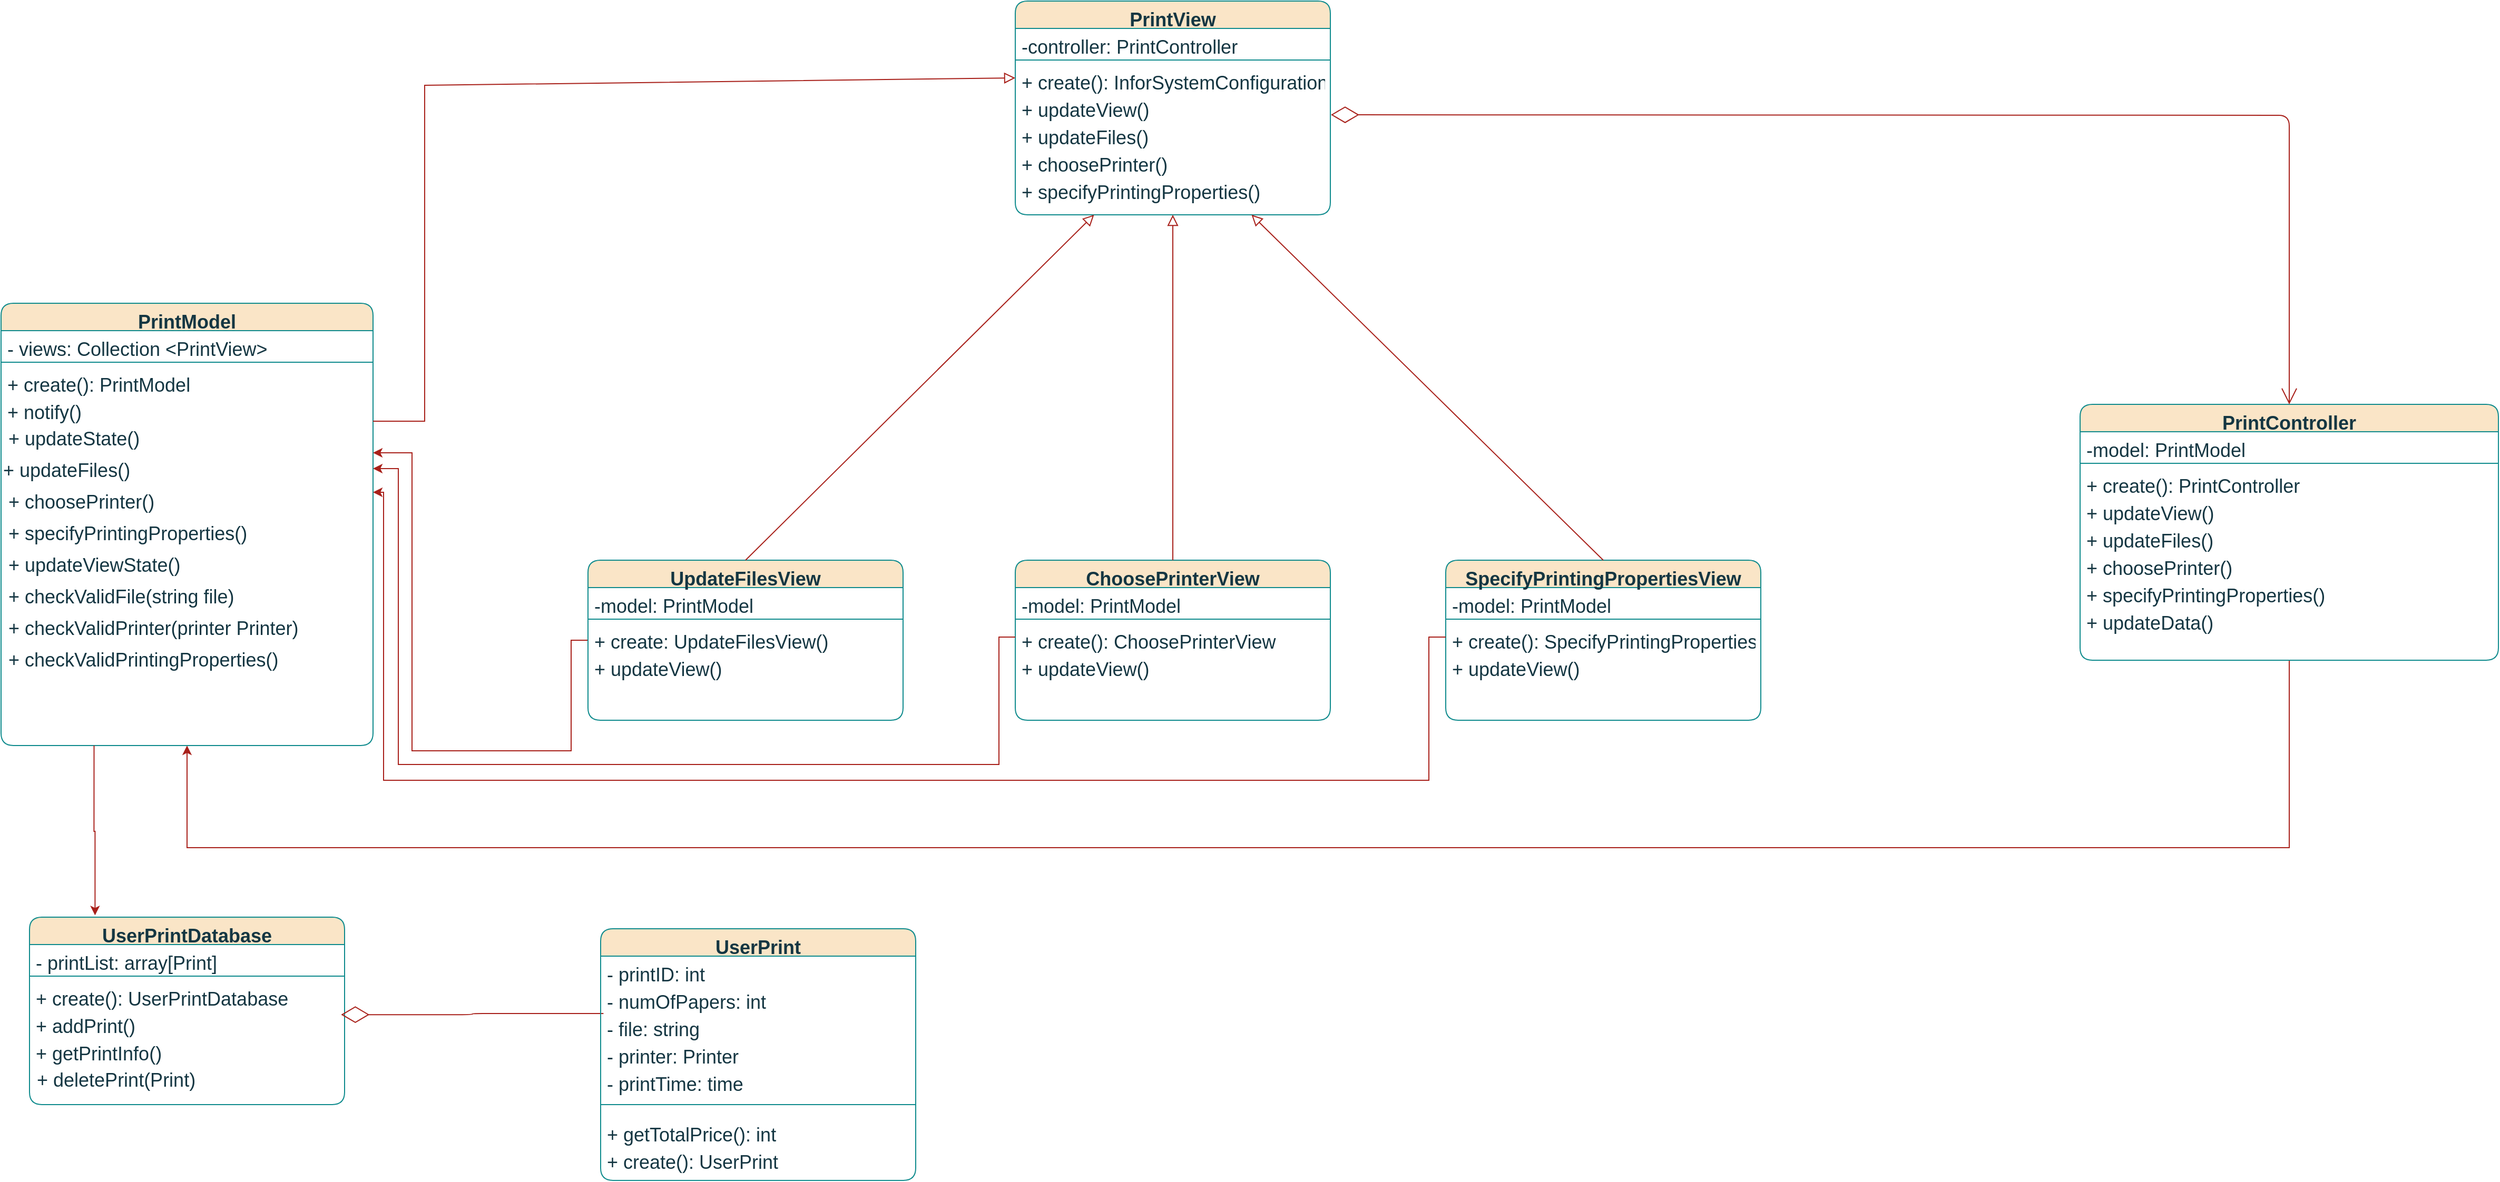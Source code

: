 <mxfile version="22.0.5" type="google">
  <diagram name="Trang-1" id="YRkLIzftzI1pAnJqtMgi">
    <mxGraphModel grid="0" page="1" gridSize="10" guides="1" tooltips="1" connect="1" arrows="1" fold="1" pageScale="1" pageWidth="827" pageHeight="1169" math="0" shadow="0">
      <root>
        <mxCell id="0" />
        <mxCell id="1" parent="0" />
        <mxCell id="pIEZG5tYGIGVXU5daji7-1" value="PrintView" style="swimlane;fontStyle=1;align=center;verticalAlign=top;childLayout=stackLayout;horizontal=1;startSize=26;horizontalStack=0;resizeParent=1;resizeLast=0;collapsible=1;marginBottom=0;rounded=1;shadow=0;strokeWidth=1;fontSize=18;fillColor=#FAE5C7;strokeColor=#0F8B8D;labelBackgroundColor=none;fontColor=#143642;" vertex="1" parent="1">
          <mxGeometry x="-157.5" y="42" width="299" height="203" as="geometry">
            <mxRectangle x="230" y="140" width="160" height="26" as="alternateBounds" />
          </mxGeometry>
        </mxCell>
        <mxCell id="pIEZG5tYGIGVXU5daji7-2" value="-controller: PrintController" style="text;align=left;verticalAlign=top;spacingLeft=4;spacingRight=4;overflow=hidden;rotatable=0;points=[[0,0.5],[1,0.5]];portConstraint=eastwest;fontSize=18;rounded=1;labelBackgroundColor=none;fontColor=#143642;" vertex="1" parent="pIEZG5tYGIGVXU5daji7-1">
          <mxGeometry y="26" width="299" height="26" as="geometry" />
        </mxCell>
        <mxCell id="pIEZG5tYGIGVXU5daji7-5" value="" style="line;html=1;strokeWidth=1;align=left;verticalAlign=middle;spacingTop=-1;spacingLeft=3;spacingRight=3;rotatable=0;labelPosition=right;points=[];portConstraint=eastwest;fontSize=18;rounded=1;labelBackgroundColor=none;fillColor=#FAE5C7;strokeColor=#0F8B8D;fontColor=#143642;" vertex="1" parent="pIEZG5tYGIGVXU5daji7-1">
          <mxGeometry y="52" width="299" height="8" as="geometry" />
        </mxCell>
        <mxCell id="pIEZG5tYGIGVXU5daji7-63" value="+ create(): InforSystemConfigurationView" style="text;align=left;verticalAlign=top;spacingLeft=4;spacingRight=4;overflow=hidden;rotatable=0;points=[[0,0.5],[1,0.5]];portConstraint=eastwest;fontSize=18;rounded=1;labelBackgroundColor=none;fontColor=#143642;" vertex="1" parent="pIEZG5tYGIGVXU5daji7-1">
          <mxGeometry y="60" width="299" height="26" as="geometry" />
        </mxCell>
        <mxCell id="pIEZG5tYGIGVXU5daji7-62" value="+ updateView()" style="text;align=left;verticalAlign=top;spacingLeft=4;spacingRight=4;overflow=hidden;rotatable=0;points=[[0,0.5],[1,0.5]];portConstraint=eastwest;fontSize=18;rounded=1;labelBackgroundColor=none;fontColor=#143642;" vertex="1" parent="pIEZG5tYGIGVXU5daji7-1">
          <mxGeometry y="86" width="299" height="26" as="geometry" />
        </mxCell>
        <mxCell id="gpXfJ-Cpi3_tBCeHSFpw-48" value="+ updateFiles()" style="text;align=left;verticalAlign=top;spacingLeft=4;spacingRight=4;overflow=hidden;rotatable=0;points=[[0,0.5],[1,0.5]];portConstraint=eastwest;fontSize=18;rounded=1;labelBackgroundColor=none;fontColor=#143642;" vertex="1" parent="pIEZG5tYGIGVXU5daji7-1">
          <mxGeometry y="112" width="299" height="26" as="geometry" />
        </mxCell>
        <mxCell id="gpXfJ-Cpi3_tBCeHSFpw-49" value="+ choosePrinter()" style="text;align=left;verticalAlign=top;spacingLeft=4;spacingRight=4;overflow=hidden;rotatable=0;points=[[0,0.5],[1,0.5]];portConstraint=eastwest;fontSize=18;rounded=1;labelBackgroundColor=none;fontColor=#143642;" vertex="1" parent="pIEZG5tYGIGVXU5daji7-1">
          <mxGeometry y="138" width="299" height="26" as="geometry" />
        </mxCell>
        <mxCell id="gpXfJ-Cpi3_tBCeHSFpw-50" value="+ specifyPrintingProperties()" style="text;align=left;verticalAlign=top;spacingLeft=4;spacingRight=4;overflow=hidden;rotatable=0;points=[[0,0.5],[1,0.5]];portConstraint=eastwest;fontSize=18;rounded=1;labelBackgroundColor=none;fontColor=#143642;" vertex="1" parent="pIEZG5tYGIGVXU5daji7-1">
          <mxGeometry y="164" width="299" height="26" as="geometry" />
        </mxCell>
        <mxCell id="gpXfJ-Cpi3_tBCeHSFpw-3" style="edgeStyle=orthogonalEdgeStyle;rounded=0;orthogonalLoop=1;jettySize=auto;html=1;exitX=0.5;exitY=1;exitDx=0;exitDy=0;entryX=0.5;entryY=1;entryDx=0;entryDy=0;labelBackgroundColor=none;strokeColor=#A8201A;fontColor=default;fontSize=18;" edge="1" parent="1" source="pIEZG5tYGIGVXU5daji7-18" target="pIEZG5tYGIGVXU5daji7-51">
          <mxGeometry relative="1" as="geometry">
            <mxPoint x="-943.5" y="532" as="targetPoint" />
            <Array as="points">
              <mxPoint x="1052" y="846" />
              <mxPoint x="-943" y="846" />
            </Array>
          </mxGeometry>
        </mxCell>
        <mxCell id="pIEZG5tYGIGVXU5daji7-18" value="PrintController" style="swimlane;fontStyle=1;align=center;verticalAlign=top;childLayout=stackLayout;horizontal=1;startSize=26;horizontalStack=0;resizeParent=1;resizeLast=0;collapsible=1;marginBottom=0;rounded=1;shadow=0;strokeWidth=1;fontSize=18;fillColor=#FAE5C7;strokeColor=#0F8B8D;labelBackgroundColor=none;fontColor=#143642;" vertex="1" parent="1">
          <mxGeometry x="853" y="425" width="397" height="243" as="geometry">
            <mxRectangle x="550" y="140" width="160" height="26" as="alternateBounds" />
          </mxGeometry>
        </mxCell>
        <mxCell id="pIEZG5tYGIGVXU5daji7-26" value="-model: PrintModel" style="text;align=left;verticalAlign=top;spacingLeft=4;spacingRight=4;overflow=hidden;rotatable=0;points=[[0,0.5],[1,0.5]];portConstraint=eastwest;fontSize=18;rounded=1;labelBackgroundColor=none;fontColor=#143642;" vertex="1" parent="pIEZG5tYGIGVXU5daji7-18">
          <mxGeometry y="26" width="397" height="26" as="geometry" />
        </mxCell>
        <mxCell id="pIEZG5tYGIGVXU5daji7-24" value="" style="line;html=1;strokeWidth=1;align=left;verticalAlign=middle;spacingTop=-1;spacingLeft=3;spacingRight=3;rotatable=0;labelPosition=right;points=[];portConstraint=eastwest;fontSize=18;rounded=1;labelBackgroundColor=none;fillColor=#FAE5C7;strokeColor=#0F8B8D;fontColor=#143642;" vertex="1" parent="pIEZG5tYGIGVXU5daji7-18">
          <mxGeometry y="52" width="397" height="8" as="geometry" />
        </mxCell>
        <mxCell id="LiXcRCuIeamaUfIKems3-37" value="+ create(): PrintController" style="text;align=left;verticalAlign=top;spacingLeft=4;spacingRight=4;overflow=hidden;rotatable=0;points=[[0,0.5],[1,0.5]];portConstraint=eastwest;fontSize=18;rounded=1;labelBackgroundColor=none;fontColor=#143642;" vertex="1" parent="pIEZG5tYGIGVXU5daji7-18">
          <mxGeometry y="60" width="397" height="26" as="geometry" />
        </mxCell>
        <mxCell id="LiXcRCuIeamaUfIKems3-34" value="+ updateView()" style="text;align=left;verticalAlign=top;spacingLeft=4;spacingRight=4;overflow=hidden;rotatable=0;points=[[0,0.5],[1,0.5]];portConstraint=eastwest;fontSize=18;rounded=1;labelBackgroundColor=none;fontColor=#143642;" vertex="1" parent="pIEZG5tYGIGVXU5daji7-18">
          <mxGeometry y="86" width="397" height="26" as="geometry" />
        </mxCell>
        <mxCell id="gpXfJ-Cpi3_tBCeHSFpw-51" value="+ updateFiles()" style="text;align=left;verticalAlign=top;spacingLeft=4;spacingRight=4;overflow=hidden;rotatable=0;points=[[0,0.5],[1,0.5]];portConstraint=eastwest;fontSize=18;rounded=1;labelBackgroundColor=none;fontColor=#143642;" vertex="1" parent="pIEZG5tYGIGVXU5daji7-18">
          <mxGeometry y="112" width="397" height="26" as="geometry" />
        </mxCell>
        <mxCell id="gpXfJ-Cpi3_tBCeHSFpw-52" value="+ choosePrinter()" style="text;align=left;verticalAlign=top;spacingLeft=4;spacingRight=4;overflow=hidden;rotatable=0;points=[[0,0.5],[1,0.5]];portConstraint=eastwest;fontSize=18;rounded=1;labelBackgroundColor=none;fontColor=#143642;" vertex="1" parent="pIEZG5tYGIGVXU5daji7-18">
          <mxGeometry y="138" width="397" height="26" as="geometry" />
        </mxCell>
        <mxCell id="gpXfJ-Cpi3_tBCeHSFpw-53" value="+ specifyPrintingProperties()" style="text;align=left;verticalAlign=top;spacingLeft=4;spacingRight=4;overflow=hidden;rotatable=0;points=[[0,0.5],[1,0.5]];portConstraint=eastwest;fontSize=18;rounded=1;labelBackgroundColor=none;fontColor=#143642;" vertex="1" parent="pIEZG5tYGIGVXU5daji7-18">
          <mxGeometry y="164" width="397" height="26" as="geometry" />
        </mxCell>
        <mxCell id="gpXfJ-Cpi3_tBCeHSFpw-55" value="+ updateData()" style="text;align=left;verticalAlign=top;spacingLeft=4;spacingRight=4;overflow=hidden;rotatable=0;points=[[0,0.5],[1,0.5]];portConstraint=eastwest;fontSize=18;rounded=1;labelBackgroundColor=none;fontColor=#143642;" vertex="1" parent="pIEZG5tYGIGVXU5daji7-18">
          <mxGeometry y="190" width="397" height="26" as="geometry" />
        </mxCell>
        <mxCell id="pIEZG5tYGIGVXU5daji7-51" value="PrintModel" style="swimlane;fontStyle=1;align=center;verticalAlign=top;childLayout=stackLayout;horizontal=1;startSize=26;horizontalStack=0;resizeParent=1;resizeLast=0;collapsible=1;marginBottom=0;rounded=1;shadow=0;strokeWidth=1;fontSize=18;fillColor=#FAE5C7;strokeColor=#0F8B8D;labelBackgroundColor=none;fontColor=#143642;" vertex="1" parent="1">
          <mxGeometry x="-1120" y="329" width="353" height="420" as="geometry">
            <mxRectangle x="550" y="140" width="160" height="26" as="alternateBounds" />
          </mxGeometry>
        </mxCell>
        <mxCell id="pIEZG5tYGIGVXU5daji7-52" value="- views: Collection &lt;PrintView&gt;" style="text;align=left;verticalAlign=top;spacingLeft=4;spacingRight=4;overflow=hidden;rotatable=0;points=[[0,0.5],[1,0.5]];portConstraint=eastwest;fontSize=18;rounded=1;labelBackgroundColor=none;fontColor=#143642;" vertex="1" parent="pIEZG5tYGIGVXU5daji7-51">
          <mxGeometry y="26" width="353" height="26" as="geometry" />
        </mxCell>
        <mxCell id="pIEZG5tYGIGVXU5daji7-57" value="" style="line;html=1;strokeWidth=1;align=left;verticalAlign=middle;spacingTop=-1;spacingLeft=3;spacingRight=3;rotatable=0;labelPosition=right;points=[];portConstraint=eastwest;fontSize=18;rounded=1;labelBackgroundColor=none;fillColor=#FAE5C7;strokeColor=#0F8B8D;fontColor=#143642;" vertex="1" parent="pIEZG5tYGIGVXU5daji7-51">
          <mxGeometry y="52" width="353" height="8" as="geometry" />
        </mxCell>
        <mxCell id="LiXcRCuIeamaUfIKems3-35" value="+ create(): PrintModel" style="text;align=left;verticalAlign=top;spacingLeft=4;spacingRight=4;overflow=hidden;rotatable=0;points=[[0,0.5],[1,0.5]];portConstraint=eastwest;fontSize=18;rounded=1;labelBackgroundColor=none;fontColor=#143642;" vertex="1" parent="pIEZG5tYGIGVXU5daji7-51">
          <mxGeometry y="60" width="353" height="26" as="geometry" />
        </mxCell>
        <mxCell id="LiXcRCuIeamaUfIKems3-38" value="+ notify()" style="text;align=left;verticalAlign=top;spacingLeft=4;spacingRight=4;overflow=hidden;rotatable=0;points=[[0,0.5],[1,0.5]];portConstraint=eastwest;fontSize=18;rounded=1;labelBackgroundColor=none;fontColor=#143642;" vertex="1" parent="pIEZG5tYGIGVXU5daji7-51">
          <mxGeometry y="86" width="353" height="26" as="geometry" />
        </mxCell>
        <mxCell id="LiXcRCuIeamaUfIKems3-39" value="&amp;nbsp;+ updateState()" style="text;whiteSpace=wrap;html=1;fontSize=18;rounded=1;labelBackgroundColor=none;fontColor=#143642;" vertex="1" parent="pIEZG5tYGIGVXU5daji7-51">
          <mxGeometry y="112" width="353" height="30" as="geometry" />
        </mxCell>
        <mxCell id="gpXfJ-Cpi3_tBCeHSFpw-58" value="+ updateFiles()" style="text;whiteSpace=wrap;html=1;fontSize=18;rounded=1;labelBackgroundColor=none;fontColor=#143642;" vertex="1" parent="pIEZG5tYGIGVXU5daji7-51">
          <mxGeometry y="142" width="353" height="30" as="geometry" />
        </mxCell>
        <mxCell id="gpXfJ-Cpi3_tBCeHSFpw-59" value="&amp;nbsp;+ choosePrinter()" style="text;whiteSpace=wrap;html=1;fontSize=18;rounded=1;labelBackgroundColor=none;fontColor=#143642;" vertex="1" parent="pIEZG5tYGIGVXU5daji7-51">
          <mxGeometry y="172" width="353" height="30" as="geometry" />
        </mxCell>
        <mxCell id="gpXfJ-Cpi3_tBCeHSFpw-60" value="&amp;nbsp;+ specifyPrintingProperties()" style="text;whiteSpace=wrap;html=1;fontSize=18;rounded=1;labelBackgroundColor=none;fontColor=#143642;" vertex="1" parent="pIEZG5tYGIGVXU5daji7-51">
          <mxGeometry y="202" width="353" height="30" as="geometry" />
        </mxCell>
        <mxCell id="gpXfJ-Cpi3_tBCeHSFpw-61" value="&amp;nbsp;+ updateViewState()" style="text;whiteSpace=wrap;html=1;fontSize=18;rounded=1;labelBackgroundColor=none;fontColor=#143642;" vertex="1" parent="pIEZG5tYGIGVXU5daji7-51">
          <mxGeometry y="232" width="353" height="30" as="geometry" />
        </mxCell>
        <mxCell id="DemBOr4GjfoYFNx--UBD-32" value="&amp;nbsp;+ checkValidFile(string file)" style="text;whiteSpace=wrap;html=1;fontSize=18;rounded=1;labelBackgroundColor=none;fontColor=#143642;" vertex="1" parent="pIEZG5tYGIGVXU5daji7-51">
          <mxGeometry y="262" width="353" height="30" as="geometry" />
        </mxCell>
        <mxCell id="DemBOr4GjfoYFNx--UBD-33" value="&amp;nbsp;+ checkValidPrinter(printer Printer)" style="text;whiteSpace=wrap;html=1;fontSize=18;rounded=1;labelBackgroundColor=none;fontColor=#143642;" vertex="1" parent="pIEZG5tYGIGVXU5daji7-51">
          <mxGeometry y="292" width="353" height="30" as="geometry" />
        </mxCell>
        <mxCell id="DemBOr4GjfoYFNx--UBD-37" value="&amp;nbsp;+ checkValidPrintingProperties()" style="text;whiteSpace=wrap;html=1;fontSize=18;rounded=1;labelBackgroundColor=none;fontColor=#143642;" vertex="1" parent="pIEZG5tYGIGVXU5daji7-51">
          <mxGeometry y="322" width="353" height="30" as="geometry" />
        </mxCell>
        <mxCell id="LiXcRCuIeamaUfIKems3-31" value="" style="endArrow=open;html=1;endSize=13;startArrow=diamondThin;startSize=24;startFill=0;edgeStyle=orthogonalEdgeStyle;align=left;verticalAlign=bottom;rounded=1;labelBackgroundColor=none;strokeColor=#A8201A;fontColor=default;entryX=0.5;entryY=0;entryDx=0;entryDy=0;fontSize=18;" edge="1" parent="1" target="pIEZG5tYGIGVXU5daji7-18">
          <mxGeometry x="-1" y="3" relative="1" as="geometry">
            <mxPoint x="142" y="150" as="sourcePoint" />
            <mxPoint x="474" y="150" as="targetPoint" />
          </mxGeometry>
        </mxCell>
        <mxCell id="DemBOr4GjfoYFNx--UBD-1" style="edgeStyle=orthogonalEdgeStyle;rounded=0;orthogonalLoop=1;jettySize=auto;html=1;entryX=1;entryY=0;entryDx=0;entryDy=0;labelBackgroundColor=none;strokeColor=#A8201A;fontColor=default;fontSize=18;" edge="1" parent="1" source="gpXfJ-Cpi3_tBCeHSFpw-5" target="gpXfJ-Cpi3_tBCeHSFpw-58">
          <mxGeometry relative="1" as="geometry">
            <Array as="points">
              <mxPoint x="-579" y="649" />
              <mxPoint x="-579" y="754" />
              <mxPoint x="-730" y="754" />
              <mxPoint x="-730" y="471" />
            </Array>
          </mxGeometry>
        </mxCell>
        <mxCell id="gpXfJ-Cpi3_tBCeHSFpw-5" value="UpdateFilesView" style="swimlane;fontStyle=1;align=center;verticalAlign=top;childLayout=stackLayout;horizontal=1;startSize=26;horizontalStack=0;resizeParent=1;resizeLast=0;collapsible=1;marginBottom=0;rounded=1;shadow=0;strokeWidth=1;fontSize=18;fillColor=#FAE5C7;strokeColor=#0F8B8D;labelBackgroundColor=none;fontColor=#143642;" vertex="1" parent="1">
          <mxGeometry x="-563" y="573" width="299" height="152" as="geometry">
            <mxRectangle x="230" y="140" width="160" height="26" as="alternateBounds" />
          </mxGeometry>
        </mxCell>
        <mxCell id="gpXfJ-Cpi3_tBCeHSFpw-6" value="-model: PrintModel" style="text;align=left;verticalAlign=top;spacingLeft=4;spacingRight=4;overflow=hidden;rotatable=0;points=[[0,0.5],[1,0.5]];portConstraint=eastwest;fontSize=18;rounded=1;labelBackgroundColor=none;fontColor=#143642;" vertex="1" parent="gpXfJ-Cpi3_tBCeHSFpw-5">
          <mxGeometry y="26" width="299" height="26" as="geometry" />
        </mxCell>
        <mxCell id="gpXfJ-Cpi3_tBCeHSFpw-7" value="" style="line;html=1;strokeWidth=1;align=left;verticalAlign=middle;spacingTop=-1;spacingLeft=3;spacingRight=3;rotatable=0;labelPosition=right;points=[];portConstraint=eastwest;fontSize=18;rounded=1;labelBackgroundColor=none;fillColor=#FAE5C7;strokeColor=#0F8B8D;fontColor=#143642;" vertex="1" parent="gpXfJ-Cpi3_tBCeHSFpw-5">
          <mxGeometry y="52" width="299" height="8" as="geometry" />
        </mxCell>
        <mxCell id="gpXfJ-Cpi3_tBCeHSFpw-8" value="+ create: UpdateFilesView()" style="text;align=left;verticalAlign=top;spacingLeft=4;spacingRight=4;overflow=hidden;rotatable=0;points=[[0,0.5],[1,0.5]];portConstraint=eastwest;fontSize=18;rounded=1;labelBackgroundColor=none;fontColor=#143642;" vertex="1" parent="gpXfJ-Cpi3_tBCeHSFpw-5">
          <mxGeometry y="60" width="299" height="26" as="geometry" />
        </mxCell>
        <mxCell id="gpXfJ-Cpi3_tBCeHSFpw-9" value="+ updateView()" style="text;align=left;verticalAlign=top;spacingLeft=4;spacingRight=4;overflow=hidden;rotatable=0;points=[[0,0.5],[1,0.5]];portConstraint=eastwest;fontSize=18;rounded=1;labelBackgroundColor=none;fontColor=#143642;" vertex="1" parent="gpXfJ-Cpi3_tBCeHSFpw-5">
          <mxGeometry y="86" width="299" height="26" as="geometry" />
        </mxCell>
        <mxCell id="gpXfJ-Cpi3_tBCeHSFpw-11" value="ChoosePrinterView" style="swimlane;fontStyle=1;align=center;verticalAlign=top;childLayout=stackLayout;horizontal=1;startSize=26;horizontalStack=0;resizeParent=1;resizeLast=0;collapsible=1;marginBottom=0;rounded=1;shadow=0;strokeWidth=1;fontSize=18;fillColor=#FAE5C7;strokeColor=#0F8B8D;labelBackgroundColor=none;fontColor=#143642;" vertex="1" parent="1">
          <mxGeometry x="-157.5" y="573" width="299" height="152" as="geometry">
            <mxRectangle x="230" y="140" width="160" height="26" as="alternateBounds" />
          </mxGeometry>
        </mxCell>
        <mxCell id="gpXfJ-Cpi3_tBCeHSFpw-12" value="-model: PrintModel" style="text;align=left;verticalAlign=top;spacingLeft=4;spacingRight=4;overflow=hidden;rotatable=0;points=[[0,0.5],[1,0.5]];portConstraint=eastwest;fontSize=18;rounded=1;labelBackgroundColor=none;fontColor=#143642;" vertex="1" parent="gpXfJ-Cpi3_tBCeHSFpw-11">
          <mxGeometry y="26" width="299" height="26" as="geometry" />
        </mxCell>
        <mxCell id="gpXfJ-Cpi3_tBCeHSFpw-13" value="" style="line;html=1;strokeWidth=1;align=left;verticalAlign=middle;spacingTop=-1;spacingLeft=3;spacingRight=3;rotatable=0;labelPosition=right;points=[];portConstraint=eastwest;fontSize=18;rounded=1;labelBackgroundColor=none;fillColor=#FAE5C7;strokeColor=#0F8B8D;fontColor=#143642;" vertex="1" parent="gpXfJ-Cpi3_tBCeHSFpw-11">
          <mxGeometry y="52" width="299" height="8" as="geometry" />
        </mxCell>
        <mxCell id="gpXfJ-Cpi3_tBCeHSFpw-14" value="+ create(): ChoosePrinterView" style="text;align=left;verticalAlign=top;spacingLeft=4;spacingRight=4;overflow=hidden;rotatable=0;points=[[0,0.5],[1,0.5]];portConstraint=eastwest;fontSize=18;rounded=1;labelBackgroundColor=none;fontColor=#143642;" vertex="1" parent="gpXfJ-Cpi3_tBCeHSFpw-11">
          <mxGeometry y="60" width="299" height="26" as="geometry" />
        </mxCell>
        <mxCell id="gpXfJ-Cpi3_tBCeHSFpw-15" value="+ updateView()" style="text;align=left;verticalAlign=top;spacingLeft=4;spacingRight=4;overflow=hidden;rotatable=0;points=[[0,0.5],[1,0.5]];portConstraint=eastwest;fontSize=18;rounded=1;labelBackgroundColor=none;fontColor=#143642;" vertex="1" parent="gpXfJ-Cpi3_tBCeHSFpw-11">
          <mxGeometry y="86" width="299" height="26" as="geometry" />
        </mxCell>
        <mxCell id="gpXfJ-Cpi3_tBCeHSFpw-17" value="SpecifyPrintingPropertiesView" style="swimlane;fontStyle=1;align=center;verticalAlign=top;childLayout=stackLayout;horizontal=1;startSize=26;horizontalStack=0;resizeParent=1;resizeLast=0;collapsible=1;marginBottom=0;rounded=1;shadow=0;strokeWidth=1;fontSize=18;fillColor=#FAE5C7;strokeColor=#0F8B8D;labelBackgroundColor=none;fontColor=#143642;" vertex="1" parent="1">
          <mxGeometry x="251" y="573" width="299" height="152" as="geometry">
            <mxRectangle x="230" y="140" width="160" height="26" as="alternateBounds" />
          </mxGeometry>
        </mxCell>
        <mxCell id="gpXfJ-Cpi3_tBCeHSFpw-18" value="-model: PrintModel" style="text;align=left;verticalAlign=top;spacingLeft=4;spacingRight=4;overflow=hidden;rotatable=0;points=[[0,0.5],[1,0.5]];portConstraint=eastwest;fontSize=18;rounded=1;labelBackgroundColor=none;fontColor=#143642;" vertex="1" parent="gpXfJ-Cpi3_tBCeHSFpw-17">
          <mxGeometry y="26" width="299" height="26" as="geometry" />
        </mxCell>
        <mxCell id="gpXfJ-Cpi3_tBCeHSFpw-19" value="" style="line;html=1;strokeWidth=1;align=left;verticalAlign=middle;spacingTop=-1;spacingLeft=3;spacingRight=3;rotatable=0;labelPosition=right;points=[];portConstraint=eastwest;fontSize=18;rounded=1;labelBackgroundColor=none;fillColor=#FAE5C7;strokeColor=#0F8B8D;fontColor=#143642;" vertex="1" parent="gpXfJ-Cpi3_tBCeHSFpw-17">
          <mxGeometry y="52" width="299" height="8" as="geometry" />
        </mxCell>
        <mxCell id="gpXfJ-Cpi3_tBCeHSFpw-20" value="+ create(): SpecifyPrintingPropertiesView" style="text;align=left;verticalAlign=top;spacingLeft=4;spacingRight=4;overflow=hidden;rotatable=0;points=[[0,0.5],[1,0.5]];portConstraint=eastwest;fontSize=18;rounded=1;labelBackgroundColor=none;fontColor=#143642;" vertex="1" parent="gpXfJ-Cpi3_tBCeHSFpw-17">
          <mxGeometry y="60" width="299" height="26" as="geometry" />
        </mxCell>
        <mxCell id="gpXfJ-Cpi3_tBCeHSFpw-21" value="+ updateView()" style="text;align=left;verticalAlign=top;spacingLeft=4;spacingRight=4;overflow=hidden;rotatable=0;points=[[0,0.5],[1,0.5]];portConstraint=eastwest;fontSize=18;rounded=1;labelBackgroundColor=none;fontColor=#143642;" vertex="1" parent="gpXfJ-Cpi3_tBCeHSFpw-17">
          <mxGeometry y="86" width="299" height="26" as="geometry" />
        </mxCell>
        <mxCell id="gpXfJ-Cpi3_tBCeHSFpw-25" value="UserPrintDatabase" style="swimlane;fontStyle=1;align=center;verticalAlign=top;childLayout=stackLayout;horizontal=1;startSize=26;horizontalStack=0;resizeParent=1;resizeLast=0;collapsible=1;marginBottom=0;rounded=1;shadow=0;strokeWidth=1;fontSize=18;fillColor=#FAE5C7;strokeColor=#0F8B8D;labelBackgroundColor=none;fontColor=#143642;" vertex="1" parent="1">
          <mxGeometry x="-1093" y="912" width="299" height="178" as="geometry">
            <mxRectangle x="230" y="140" width="160" height="26" as="alternateBounds" />
          </mxGeometry>
        </mxCell>
        <mxCell id="gpXfJ-Cpi3_tBCeHSFpw-26" value="- printList: array[Print]" style="text;align=left;verticalAlign=top;spacingLeft=4;spacingRight=4;overflow=hidden;rotatable=0;points=[[0,0.5],[1,0.5]];portConstraint=eastwest;fontSize=18;rounded=1;labelBackgroundColor=none;fontColor=#143642;" vertex="1" parent="gpXfJ-Cpi3_tBCeHSFpw-25">
          <mxGeometry y="26" width="299" height="26" as="geometry" />
        </mxCell>
        <mxCell id="gpXfJ-Cpi3_tBCeHSFpw-27" value="" style="line;html=1;strokeWidth=1;align=left;verticalAlign=middle;spacingTop=-1;spacingLeft=3;spacingRight=3;rotatable=0;labelPosition=right;points=[];portConstraint=eastwest;fontSize=18;rounded=1;labelBackgroundColor=none;fillColor=#FAE5C7;strokeColor=#0F8B8D;fontColor=#143642;" vertex="1" parent="gpXfJ-Cpi3_tBCeHSFpw-25">
          <mxGeometry y="52" width="299" height="8" as="geometry" />
        </mxCell>
        <mxCell id="gpXfJ-Cpi3_tBCeHSFpw-28" value="+ create(): UserPrintDatabase" style="text;align=left;verticalAlign=top;spacingLeft=4;spacingRight=4;overflow=hidden;rotatable=0;points=[[0,0.5],[1,0.5]];portConstraint=eastwest;fontSize=18;rounded=1;labelBackgroundColor=none;fontColor=#143642;" vertex="1" parent="gpXfJ-Cpi3_tBCeHSFpw-25">
          <mxGeometry y="60" width="299" height="26" as="geometry" />
        </mxCell>
        <mxCell id="eUTv-8T3xIt3C7In78XM-1" value="+ addPrint()" style="text;align=left;verticalAlign=top;spacingLeft=4;spacingRight=4;overflow=hidden;rotatable=0;points=[[0,0.5],[1,0.5]];portConstraint=eastwest;fontSize=18;rounded=1;labelBackgroundColor=none;fontColor=#143642;" vertex="1" parent="gpXfJ-Cpi3_tBCeHSFpw-25">
          <mxGeometry y="86" width="299" height="26" as="geometry" />
        </mxCell>
        <mxCell id="gpXfJ-Cpi3_tBCeHSFpw-29" value="+ getPrintInfo()" style="text;align=left;verticalAlign=top;spacingLeft=4;spacingRight=4;overflow=hidden;rotatable=0;points=[[0,0.5],[1,0.5]];portConstraint=eastwest;fontSize=18;rounded=1;labelBackgroundColor=none;fontColor=#143642;" vertex="1" parent="gpXfJ-Cpi3_tBCeHSFpw-25">
          <mxGeometry y="112" width="299" height="26" as="geometry" />
        </mxCell>
        <mxCell id="gpXfJ-Cpi3_tBCeHSFpw-30" value="&amp;nbsp;+ deletePrint(Print)" style="text;whiteSpace=wrap;html=1;fontSize=18;rounded=1;labelBackgroundColor=none;fontColor=#143642;" vertex="1" parent="gpXfJ-Cpi3_tBCeHSFpw-25">
          <mxGeometry y="138" width="299" height="40" as="geometry" />
        </mxCell>
        <mxCell id="gpXfJ-Cpi3_tBCeHSFpw-33" value="GeneralizationSet1" style="endArrow=block;html=1;rounded=0;align=center;verticalAlign=bottom;endFill=0;endSize=8;shadow=0;labelBorderColor=none;labelBackgroundColor=none;fontColor=default;noLabel=1;exitX=1;exitY=0;exitDx=0;exitDy=0;entryX=0;entryY=0.5;entryDx=0;entryDy=0;strokeColor=#A8201A;fontSize=18;" edge="1" parent="1" source="LiXcRCuIeamaUfIKems3-39" target="pIEZG5tYGIGVXU5daji7-63">
          <mxGeometry relative="1" as="geometry">
            <mxPoint x="-306" y="370" as="sourcePoint" />
            <mxPoint x="-146" y="370" as="targetPoint" />
            <Array as="points">
              <mxPoint x="-718" y="441" />
              <mxPoint x="-718" y="122" />
            </Array>
          </mxGeometry>
        </mxCell>
        <mxCell id="gpXfJ-Cpi3_tBCeHSFpw-42" value="GeneralizationSet1" style="endArrow=block;html=1;rounded=0;align=center;verticalAlign=bottom;endFill=0;labelBackgroundColor=none;endSize=8;fontColor=default;noLabel=1;entryX=0.25;entryY=1;entryDx=0;entryDy=0;exitX=0.5;exitY=0;exitDx=0;exitDy=0;strokeColor=#A8201A;fontSize=18;" edge="1" parent="1" source="gpXfJ-Cpi3_tBCeHSFpw-5" target="pIEZG5tYGIGVXU5daji7-1">
          <mxGeometry relative="1" as="geometry">
            <mxPoint x="-324" y="362" as="sourcePoint" />
            <mxPoint x="-164" y="362" as="targetPoint" />
          </mxGeometry>
        </mxCell>
        <mxCell id="gpXfJ-Cpi3_tBCeHSFpw-44" value="GeneralizationSet1" style="endArrow=block;html=1;rounded=0;align=center;verticalAlign=bottom;endFill=0;labelBackgroundColor=none;endSize=8;fontColor=default;noLabel=1;entryX=0.5;entryY=1;entryDx=0;entryDy=0;exitX=0.5;exitY=0;exitDx=0;exitDy=0;strokeColor=#A8201A;fontSize=18;" edge="1" parent="1" source="gpXfJ-Cpi3_tBCeHSFpw-11" target="pIEZG5tYGIGVXU5daji7-1">
          <mxGeometry relative="1" as="geometry">
            <mxPoint x="-403" y="435" as="sourcePoint" />
            <mxPoint x="-73" y="204" as="targetPoint" />
          </mxGeometry>
        </mxCell>
        <mxCell id="gpXfJ-Cpi3_tBCeHSFpw-45" value="GeneralizationSet1" style="endArrow=block;html=1;rounded=0;align=center;verticalAlign=bottom;endFill=0;labelBackgroundColor=none;endSize=8;fontColor=default;noLabel=1;entryX=0.75;entryY=1;entryDx=0;entryDy=0;exitX=0.5;exitY=0;exitDx=0;exitDy=0;strokeColor=#A8201A;fontSize=18;" edge="1" parent="1" source="gpXfJ-Cpi3_tBCeHSFpw-17" target="pIEZG5tYGIGVXU5daji7-1">
          <mxGeometry relative="1" as="geometry">
            <mxPoint x="-393" y="445" as="sourcePoint" />
            <mxPoint x="-63" y="214" as="targetPoint" />
          </mxGeometry>
        </mxCell>
        <mxCell id="DemBOr4GjfoYFNx--UBD-15" style="edgeStyle=orthogonalEdgeStyle;rounded=0;orthogonalLoop=1;jettySize=auto;html=1;exitX=0;exitY=0.5;exitDx=0;exitDy=0;entryX=1;entryY=0.5;entryDx=0;entryDy=0;labelBackgroundColor=none;strokeColor=#A8201A;fontColor=default;fontSize=18;" edge="1" parent="1" source="gpXfJ-Cpi3_tBCeHSFpw-14" target="gpXfJ-Cpi3_tBCeHSFpw-58">
          <mxGeometry relative="1" as="geometry">
            <Array as="points">
              <mxPoint x="-173" y="646" />
              <mxPoint x="-173" y="767" />
              <mxPoint x="-743" y="767" />
              <mxPoint x="-743" y="486" />
            </Array>
          </mxGeometry>
        </mxCell>
        <mxCell id="DemBOr4GjfoYFNx--UBD-17" style="edgeStyle=orthogonalEdgeStyle;rounded=0;orthogonalLoop=1;jettySize=auto;html=1;exitX=0;exitY=0.5;exitDx=0;exitDy=0;entryX=1;entryY=0.25;entryDx=0;entryDy=0;labelBackgroundColor=none;strokeColor=#A8201A;fontColor=default;fontSize=18;" edge="1" parent="1" source="gpXfJ-Cpi3_tBCeHSFpw-20" target="gpXfJ-Cpi3_tBCeHSFpw-59">
          <mxGeometry relative="1" as="geometry">
            <Array as="points">
              <mxPoint x="235" y="646" />
              <mxPoint x="235" y="782" />
              <mxPoint x="-757" y="782" />
              <mxPoint x="-757" y="509" />
            </Array>
          </mxGeometry>
        </mxCell>
        <mxCell id="DemBOr4GjfoYFNx--UBD-19" style="edgeStyle=orthogonalEdgeStyle;rounded=0;orthogonalLoop=1;jettySize=auto;html=1;exitX=0.25;exitY=1;exitDx=0;exitDy=0;entryX=0.208;entryY=-0.01;entryDx=0;entryDy=0;entryPerimeter=0;labelBackgroundColor=none;strokeColor=#A8201A;fontColor=default;fontSize=18;" edge="1" parent="1" source="pIEZG5tYGIGVXU5daji7-51" target="gpXfJ-Cpi3_tBCeHSFpw-25">
          <mxGeometry relative="1" as="geometry" />
        </mxCell>
        <mxCell id="DemBOr4GjfoYFNx--UBD-20" value="" style="endArrow=none;html=1;endSize=13;startArrow=diamondThin;startSize=24;startFill=0;edgeStyle=orthogonalEdgeStyle;align=left;verticalAlign=bottom;rounded=1;labelBackgroundColor=none;strokeColor=#A8201A;fontColor=default;exitX=0.989;exitY=1.254;exitDx=0;exitDy=0;exitPerimeter=0;entryX=0.009;entryY=0.098;entryDx=0;entryDy=0;entryPerimeter=0;endFill=0;fontSize=18;" edge="1" parent="1" source="gpXfJ-Cpi3_tBCeHSFpw-28" target="DemBOr4GjfoYFNx--UBD-30">
          <mxGeometry x="-1" y="3" relative="1" as="geometry">
            <mxPoint x="-786" y="995" as="sourcePoint" />
            <mxPoint x="-375" y="1005" as="targetPoint" />
            <Array as="points" />
          </mxGeometry>
        </mxCell>
        <mxCell id="DemBOr4GjfoYFNx--UBD-21" value="UserPrint" style="swimlane;fontStyle=1;align=center;verticalAlign=top;childLayout=stackLayout;horizontal=1;startSize=26;horizontalStack=0;resizeParent=1;resizeLast=0;collapsible=1;marginBottom=0;rounded=1;shadow=0;strokeWidth=1;fontSize=18;fillColor=#FAE5C7;strokeColor=#0F8B8D;labelBackgroundColor=none;fontColor=#143642;" vertex="1" parent="1">
          <mxGeometry x="-551" y="923" width="299" height="239" as="geometry">
            <mxRectangle x="230" y="140" width="160" height="26" as="alternateBounds" />
          </mxGeometry>
        </mxCell>
        <mxCell id="DemBOr4GjfoYFNx--UBD-28" value="- printID: int&#xa;-" style="text;align=left;verticalAlign=top;spacingLeft=4;spacingRight=4;overflow=hidden;rotatable=0;points=[[0,0.5],[1,0.5]];portConstraint=eastwest;fontSize=18;rounded=1;labelBackgroundColor=none;fontColor=#143642;" vertex="1" parent="DemBOr4GjfoYFNx--UBD-21">
          <mxGeometry y="26" width="299" height="26" as="geometry" />
        </mxCell>
        <mxCell id="DemBOr4GjfoYFNx--UBD-29" value="- numOfPapers: int" style="text;align=left;verticalAlign=top;spacingLeft=4;spacingRight=4;overflow=hidden;rotatable=0;points=[[0,0.5],[1,0.5]];portConstraint=eastwest;fontSize=18;rounded=1;labelBackgroundColor=none;fontColor=#143642;" vertex="1" parent="DemBOr4GjfoYFNx--UBD-21">
          <mxGeometry y="52" width="299" height="26" as="geometry" />
        </mxCell>
        <mxCell id="DemBOr4GjfoYFNx--UBD-30" value="- file: string" style="text;align=left;verticalAlign=top;spacingLeft=4;spacingRight=4;overflow=hidden;rotatable=0;points=[[0,0.5],[1,0.5]];portConstraint=eastwest;fontSize=18;rounded=1;labelBackgroundColor=none;fontColor=#143642;" vertex="1" parent="DemBOr4GjfoYFNx--UBD-21">
          <mxGeometry y="78" width="299" height="26" as="geometry" />
        </mxCell>
        <mxCell id="DemBOr4GjfoYFNx--UBD-35" value="- printer: Printer" style="text;align=left;verticalAlign=top;spacingLeft=4;spacingRight=4;overflow=hidden;rotatable=0;points=[[0,0.5],[1,0.5]];portConstraint=eastwest;fontSize=18;rounded=1;labelBackgroundColor=none;fontColor=#143642;" vertex="1" parent="DemBOr4GjfoYFNx--UBD-21">
          <mxGeometry y="104" width="299" height="26" as="geometry" />
        </mxCell>
        <mxCell id="DemBOr4GjfoYFNx--UBD-39" value="- printTime: time" style="text;align=left;verticalAlign=top;spacingLeft=4;spacingRight=4;overflow=hidden;rotatable=0;points=[[0,0.5],[1,0.5]];portConstraint=eastwest;fontSize=18;rounded=1;labelBackgroundColor=none;fontColor=#143642;" vertex="1" parent="DemBOr4GjfoYFNx--UBD-21">
          <mxGeometry y="130" width="299" height="26" as="geometry" />
        </mxCell>
        <mxCell id="DemBOr4GjfoYFNx--UBD-23" value="" style="line;html=1;strokeWidth=1;align=left;verticalAlign=middle;spacingTop=-1;spacingLeft=3;spacingRight=3;rotatable=0;labelPosition=right;points=[];portConstraint=eastwest;fontSize=18;rounded=1;labelBackgroundColor=none;fillColor=#FAE5C7;strokeColor=#0F8B8D;fontColor=#143642;" vertex="1" parent="DemBOr4GjfoYFNx--UBD-21">
          <mxGeometry y="156" width="299" height="22" as="geometry" />
        </mxCell>
        <mxCell id="DemBOr4GjfoYFNx--UBD-24" value="+ getTotalPrice(): int" style="text;align=left;verticalAlign=top;spacingLeft=4;spacingRight=4;overflow=hidden;rotatable=0;points=[[0,0.5],[1,0.5]];portConstraint=eastwest;fontSize=18;rounded=1;labelBackgroundColor=none;fontColor=#143642;" vertex="1" parent="DemBOr4GjfoYFNx--UBD-21">
          <mxGeometry y="178" width="299" height="26" as="geometry" />
        </mxCell>
        <mxCell id="DemBOr4GjfoYFNx--UBD-38" value="+ create(): UserPrint" style="text;align=left;verticalAlign=top;spacingLeft=4;spacingRight=4;overflow=hidden;rotatable=0;points=[[0,0.5],[1,0.5]];portConstraint=eastwest;fontSize=18;rounded=1;labelBackgroundColor=none;fontColor=#143642;" vertex="1" parent="DemBOr4GjfoYFNx--UBD-21">
          <mxGeometry y="204" width="299" height="26" as="geometry" />
        </mxCell>
      </root>
    </mxGraphModel>
  </diagram>
</mxfile>
